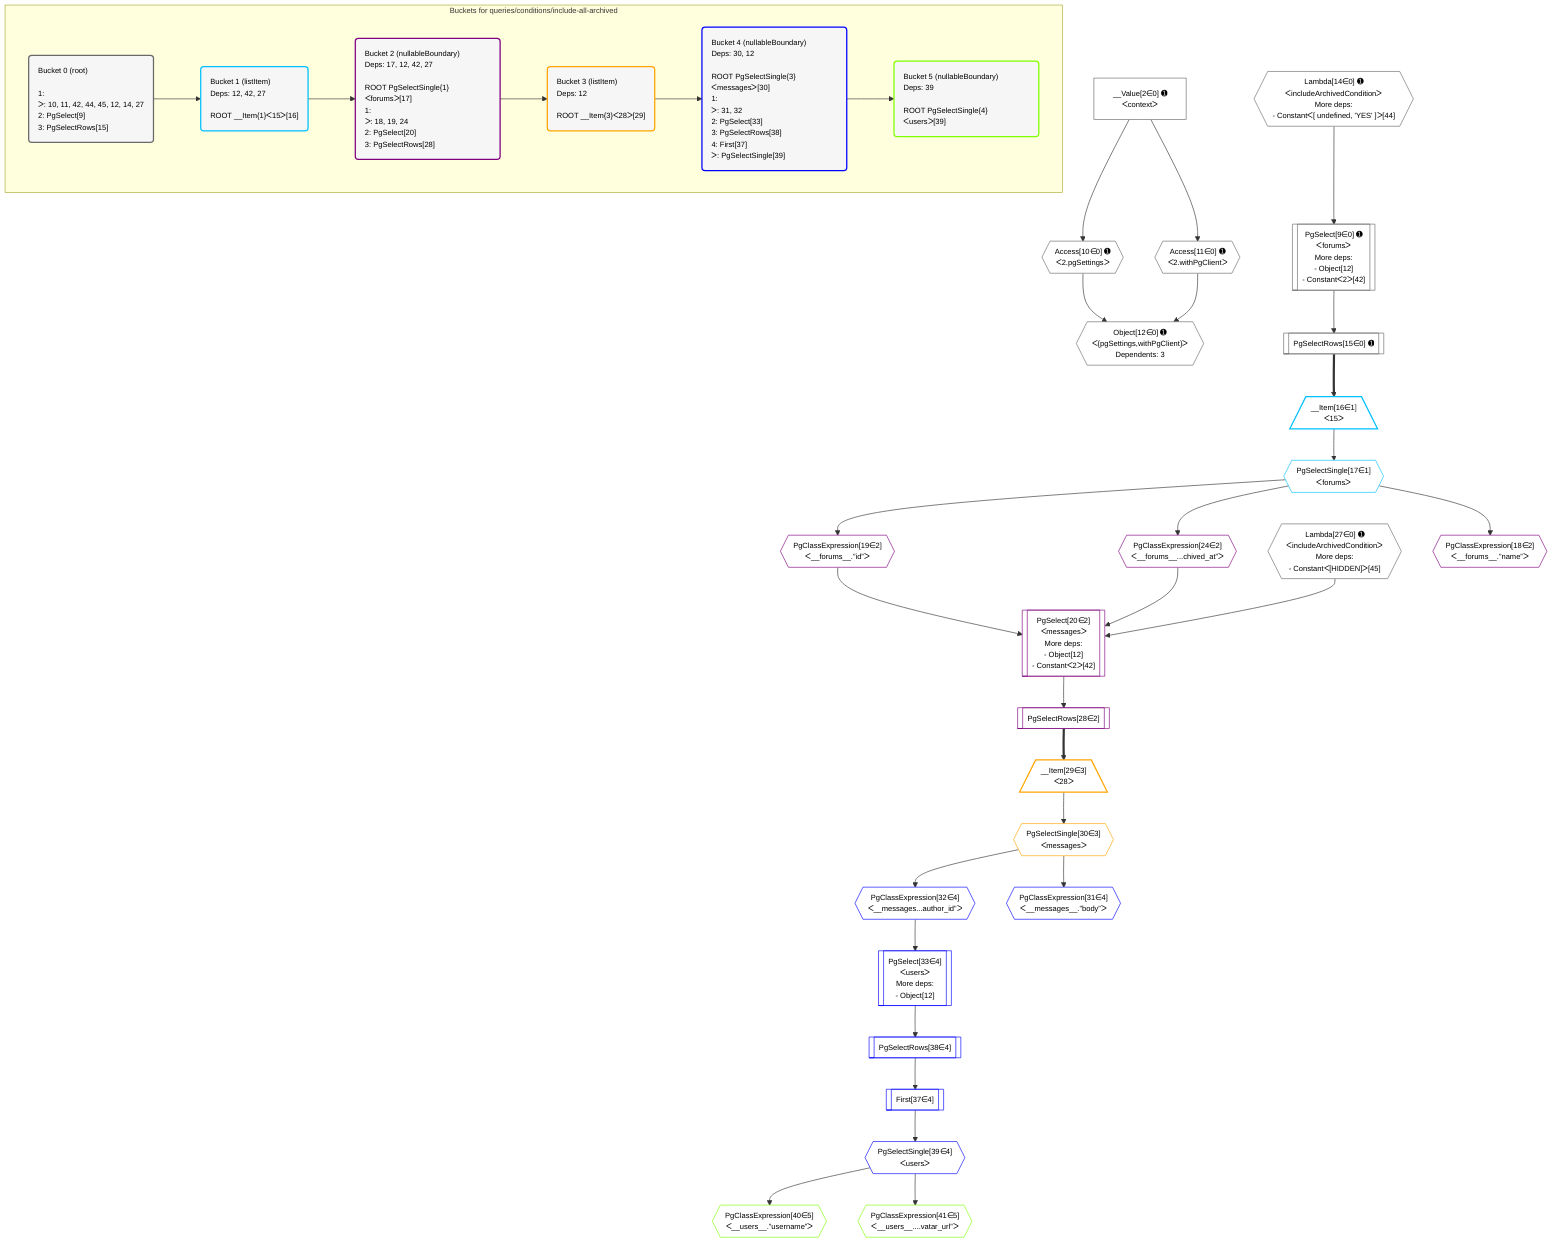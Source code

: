 %%{init: {'themeVariables': { 'fontSize': '12px'}}}%%
graph TD
    classDef path fill:#eee,stroke:#000,color:#000
    classDef plan fill:#fff,stroke-width:1px,color:#000
    classDef itemplan fill:#fff,stroke-width:2px,color:#000
    classDef unbatchedplan fill:#dff,stroke-width:1px,color:#000
    classDef sideeffectplan fill:#fcc,stroke-width:2px,color:#000
    classDef bucket fill:#f6f6f6,color:#000,stroke-width:2px,text-align:left

    subgraph "Buckets for queries/conditions/include-all-archived"
    Bucket0("Bucket 0 (root)<br /><br />1: <br />ᐳ: 10, 11, 42, 44, 45, 12, 14, 27<br />2: PgSelect[9]<br />3: PgSelectRows[15]"):::bucket
    Bucket1("Bucket 1 (listItem)<br />Deps: 12, 42, 27<br /><br />ROOT __Item{1}ᐸ15ᐳ[16]"):::bucket
    Bucket2("Bucket 2 (nullableBoundary)<br />Deps: 17, 12, 42, 27<br /><br />ROOT PgSelectSingle{1}ᐸforumsᐳ[17]<br />1: <br />ᐳ: 18, 19, 24<br />2: PgSelect[20]<br />3: PgSelectRows[28]"):::bucket
    Bucket3("Bucket 3 (listItem)<br />Deps: 12<br /><br />ROOT __Item{3}ᐸ28ᐳ[29]"):::bucket
    Bucket4("Bucket 4 (nullableBoundary)<br />Deps: 30, 12<br /><br />ROOT PgSelectSingle{3}ᐸmessagesᐳ[30]<br />1: <br />ᐳ: 31, 32<br />2: PgSelect[33]<br />3: PgSelectRows[38]<br />4: First[37]<br />ᐳ: PgSelectSingle[39]"):::bucket
    Bucket5("Bucket 5 (nullableBoundary)<br />Deps: 39<br /><br />ROOT PgSelectSingle{4}ᐸusersᐳ[39]"):::bucket
    end
    Bucket0 --> Bucket1
    Bucket1 --> Bucket2
    Bucket2 --> Bucket3
    Bucket3 --> Bucket4
    Bucket4 --> Bucket5

    %% plan dependencies
    PgSelect9[["PgSelect[9∈0] ➊<br />ᐸforumsᐳ<br />More deps:<br />- Object[12]<br />- Constantᐸ2ᐳ[42]"]]:::plan
    Lambda14{{"Lambda[14∈0] ➊<br />ᐸincludeArchivedConditionᐳ<br />More deps:<br />- Constantᐸ[ undefined, 'YES' ]ᐳ[44]"}}:::plan
    Lambda14 --> PgSelect9
    Object12{{"Object[12∈0] ➊<br />ᐸ{pgSettings,withPgClient}ᐳ<br />Dependents: 3"}}:::plan
    Access10{{"Access[10∈0] ➊<br />ᐸ2.pgSettingsᐳ"}}:::plan
    Access11{{"Access[11∈0] ➊<br />ᐸ2.withPgClientᐳ"}}:::plan
    Access10 & Access11 --> Object12
    __Value2["__Value[2∈0] ➊<br />ᐸcontextᐳ"]:::plan
    __Value2 --> Access10
    __Value2 --> Access11
    PgSelectRows15[["PgSelectRows[15∈0] ➊"]]:::plan
    PgSelect9 --> PgSelectRows15
    Lambda27{{"Lambda[27∈0] ➊<br />ᐸincludeArchivedConditionᐳ<br />More deps:<br />- Constantᐸ[HIDDEN]ᐳ[45]"}}:::plan
    __Item16[/"__Item[16∈1]<br />ᐸ15ᐳ"\]:::itemplan
    PgSelectRows15 ==> __Item16
    PgSelectSingle17{{"PgSelectSingle[17∈1]<br />ᐸforumsᐳ"}}:::plan
    __Item16 --> PgSelectSingle17
    PgSelect20[["PgSelect[20∈2]<br />ᐸmessagesᐳ<br />More deps:<br />- Object[12]<br />- Constantᐸ2ᐳ[42]"]]:::plan
    PgClassExpression19{{"PgClassExpression[19∈2]<br />ᐸ__forums__.”id”ᐳ"}}:::plan
    PgClassExpression24{{"PgClassExpression[24∈2]<br />ᐸ__forums__...chived_at”ᐳ"}}:::plan
    PgClassExpression19 & PgClassExpression24 & Lambda27 --> PgSelect20
    PgClassExpression18{{"PgClassExpression[18∈2]<br />ᐸ__forums__.”name”ᐳ"}}:::plan
    PgSelectSingle17 --> PgClassExpression18
    PgSelectSingle17 --> PgClassExpression19
    PgSelectSingle17 --> PgClassExpression24
    PgSelectRows28[["PgSelectRows[28∈2]"]]:::plan
    PgSelect20 --> PgSelectRows28
    __Item29[/"__Item[29∈3]<br />ᐸ28ᐳ"\]:::itemplan
    PgSelectRows28 ==> __Item29
    PgSelectSingle30{{"PgSelectSingle[30∈3]<br />ᐸmessagesᐳ"}}:::plan
    __Item29 --> PgSelectSingle30
    PgSelect33[["PgSelect[33∈4]<br />ᐸusersᐳ<br />More deps:<br />- Object[12]"]]:::plan
    PgClassExpression32{{"PgClassExpression[32∈4]<br />ᐸ__messages...author_id”ᐳ"}}:::plan
    PgClassExpression32 --> PgSelect33
    PgClassExpression31{{"PgClassExpression[31∈4]<br />ᐸ__messages__.”body”ᐳ"}}:::plan
    PgSelectSingle30 --> PgClassExpression31
    PgSelectSingle30 --> PgClassExpression32
    First37[["First[37∈4]"]]:::plan
    PgSelectRows38[["PgSelectRows[38∈4]"]]:::plan
    PgSelectRows38 --> First37
    PgSelect33 --> PgSelectRows38
    PgSelectSingle39{{"PgSelectSingle[39∈4]<br />ᐸusersᐳ"}}:::plan
    First37 --> PgSelectSingle39
    PgClassExpression40{{"PgClassExpression[40∈5]<br />ᐸ__users__.”username”ᐳ"}}:::plan
    PgSelectSingle39 --> PgClassExpression40
    PgClassExpression41{{"PgClassExpression[41∈5]<br />ᐸ__users__....vatar_url”ᐳ"}}:::plan
    PgSelectSingle39 --> PgClassExpression41

    %% define steps
    classDef bucket0 stroke:#696969
    class Bucket0,__Value2,PgSelect9,Access10,Access11,Object12,Lambda14,PgSelectRows15,Lambda27 bucket0
    classDef bucket1 stroke:#00bfff
    class Bucket1,__Item16,PgSelectSingle17 bucket1
    classDef bucket2 stroke:#7f007f
    class Bucket2,PgClassExpression18,PgClassExpression19,PgSelect20,PgClassExpression24,PgSelectRows28 bucket2
    classDef bucket3 stroke:#ffa500
    class Bucket3,__Item29,PgSelectSingle30 bucket3
    classDef bucket4 stroke:#0000ff
    class Bucket4,PgClassExpression31,PgClassExpression32,PgSelect33,First37,PgSelectRows38,PgSelectSingle39 bucket4
    classDef bucket5 stroke:#7fff00
    class Bucket5,PgClassExpression40,PgClassExpression41 bucket5